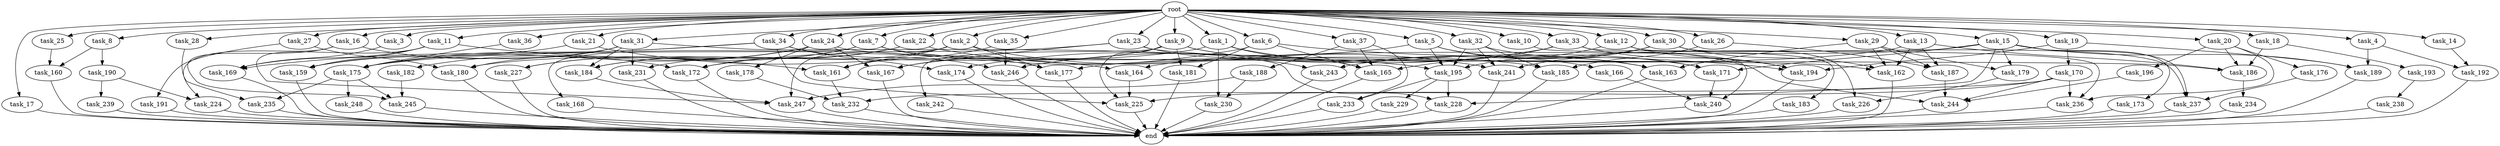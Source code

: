 digraph G {
  root [size="0.000000"];
  task_1 [size="10.240000"];
  task_2 [size="10.240000"];
  task_3 [size="10.240000"];
  task_4 [size="10.240000"];
  task_5 [size="10.240000"];
  task_6 [size="10.240000"];
  task_7 [size="10.240000"];
  task_8 [size="10.240000"];
  task_9 [size="10.240000"];
  task_10 [size="10.240000"];
  task_11 [size="10.240000"];
  task_12 [size="10.240000"];
  task_13 [size="10.240000"];
  task_14 [size="10.240000"];
  task_15 [size="10.240000"];
  task_16 [size="10.240000"];
  task_17 [size="10.240000"];
  task_18 [size="10.240000"];
  task_19 [size="10.240000"];
  task_20 [size="10.240000"];
  task_21 [size="10.240000"];
  task_22 [size="10.240000"];
  task_23 [size="10.240000"];
  task_24 [size="10.240000"];
  task_25 [size="10.240000"];
  task_26 [size="10.240000"];
  task_27 [size="10.240000"];
  task_28 [size="10.240000"];
  task_29 [size="10.240000"];
  task_30 [size="10.240000"];
  task_31 [size="10.240000"];
  task_32 [size="10.240000"];
  task_33 [size="10.240000"];
  task_34 [size="10.240000"];
  task_35 [size="10.240000"];
  task_36 [size="10.240000"];
  task_37 [size="10.240000"];
  task_159 [size="16664473108.480000"];
  task_160 [size="9363028705.280001"];
  task_161 [size="11081015623.680000"];
  task_162 [size="13657996001.280001"];
  task_163 [size="11854109736.960001"];
  task_164 [size="11166914969.600000"];
  task_165 [size="8504035246.080000"];
  task_166 [size="5497558138.880000"];
  task_167 [size="15461882265.600000"];
  task_168 [size="2147483648.000000"];
  task_169 [size="13572096655.360001"];
  task_170 [size="1374389534.720000"];
  task_171 [size="10479720202.240000"];
  task_172 [size="9019431321.600000"];
  task_173 [size="4209067950.080000"];
  task_174 [size="12799002542.080000"];
  task_175 [size="20701742366.720001"];
  task_176 [size="3092376453.120000"];
  task_177 [size="4294967296.000000"];
  task_178 [size="8589934592.000000"];
  task_179 [size="6356551598.080000"];
  task_180 [size="10479720202.240000"];
  task_181 [size="6871947673.600000"];
  task_182 [size="8589934592.000000"];
  task_183 [size="2147483648.000000"];
  task_184 [size="13142599925.760000"];
  task_185 [size="14602888806.400000"];
  task_186 [size="10737418240.000000"];
  task_187 [size="9878424780.800001"];
  task_188 [size="2147483648.000000"];
  task_189 [size="9792525434.880001"];
  task_190 [size="773094113.280000"];
  task_191 [size="4209067950.080000"];
  task_192 [size="4982162063.360000"];
  task_193 [size="5497558138.880000"];
  task_194 [size="9105330667.520000"];
  task_195 [size="17351667875.840000"];
  task_196 [size="3092376453.120000"];
  task_224 [size="10737418240.000000"];
  task_225 [size="26542897889.279999"];
  task_226 [size="5239860101.120000"];
  task_227 [size="10737418240.000000"];
  task_228 [size="10050223472.639999"];
  task_229 [size="343597383.680000"];
  task_230 [size="9363028705.280001"];
  task_231 [size="6871947673.600000"];
  task_232 [size="14688788152.320000"];
  task_233 [size="2491081031.680000"];
  task_234 [size="3092376453.120000"];
  task_235 [size="4294967296.000000"];
  task_236 [size="14259291422.720001"];
  task_237 [size="7730941132.800000"];
  task_238 [size="773094113.280000"];
  task_239 [size="8589934592.000000"];
  task_240 [size="8675833937.920000"];
  task_241 [size="9019431321.600000"];
  task_242 [size="5497558138.880000"];
  task_243 [size="3521873182.720000"];
  task_244 [size="13657996001.280001"];
  task_245 [size="8504035246.080000"];
  task_246 [size="18296560680.959999"];
  task_247 [size="16320875724.800001"];
  task_248 [size="2147483648.000000"];
  end [size="0.000000"];

  root -> task_1 [size="1.000000"];
  root -> task_2 [size="1.000000"];
  root -> task_3 [size="1.000000"];
  root -> task_4 [size="1.000000"];
  root -> task_5 [size="1.000000"];
  root -> task_6 [size="1.000000"];
  root -> task_7 [size="1.000000"];
  root -> task_8 [size="1.000000"];
  root -> task_9 [size="1.000000"];
  root -> task_10 [size="1.000000"];
  root -> task_11 [size="1.000000"];
  root -> task_12 [size="1.000000"];
  root -> task_13 [size="1.000000"];
  root -> task_14 [size="1.000000"];
  root -> task_15 [size="1.000000"];
  root -> task_16 [size="1.000000"];
  root -> task_17 [size="1.000000"];
  root -> task_18 [size="1.000000"];
  root -> task_19 [size="1.000000"];
  root -> task_20 [size="1.000000"];
  root -> task_21 [size="1.000000"];
  root -> task_22 [size="1.000000"];
  root -> task_23 [size="1.000000"];
  root -> task_24 [size="1.000000"];
  root -> task_25 [size="1.000000"];
  root -> task_26 [size="1.000000"];
  root -> task_27 [size="1.000000"];
  root -> task_28 [size="1.000000"];
  root -> task_29 [size="1.000000"];
  root -> task_30 [size="1.000000"];
  root -> task_31 [size="1.000000"];
  root -> task_32 [size="1.000000"];
  root -> task_33 [size="1.000000"];
  root -> task_34 [size="1.000000"];
  root -> task_35 [size="1.000000"];
  root -> task_36 [size="1.000000"];
  root -> task_37 [size="1.000000"];
  task_1 -> task_165 [size="75497472.000000"];
  task_1 -> task_171 [size="75497472.000000"];
  task_1 -> task_180 [size="75497472.000000"];
  task_1 -> task_230 [size="75497472.000000"];
  task_2 -> task_161 [size="134217728.000000"];
  task_2 -> task_177 [size="134217728.000000"];
  task_2 -> task_231 [size="134217728.000000"];
  task_2 -> task_241 [size="134217728.000000"];
  task_2 -> task_247 [size="134217728.000000"];
  task_3 -> task_169 [size="75497472.000000"];
  task_4 -> task_189 [size="411041792.000000"];
  task_4 -> task_192 [size="411041792.000000"];
  task_5 -> task_163 [size="411041792.000000"];
  task_5 -> task_174 [size="411041792.000000"];
  task_5 -> task_195 [size="411041792.000000"];
  task_5 -> task_244 [size="411041792.000000"];
  task_6 -> task_165 [size="134217728.000000"];
  task_6 -> task_172 [size="134217728.000000"];
  task_6 -> task_181 [size="134217728.000000"];
  task_6 -> task_194 [size="134217728.000000"];
  task_7 -> task_168 [size="209715200.000000"];
  task_7 -> task_177 [size="209715200.000000"];
  task_7 -> task_184 [size="209715200.000000"];
  task_7 -> task_185 [size="209715200.000000"];
  task_7 -> task_227 [size="209715200.000000"];
  task_8 -> task_160 [size="75497472.000000"];
  task_8 -> task_190 [size="75497472.000000"];
  task_9 -> task_163 [size="536870912.000000"];
  task_9 -> task_166 [size="536870912.000000"];
  task_9 -> task_167 [size="536870912.000000"];
  task_9 -> task_181 [size="536870912.000000"];
  task_9 -> task_225 [size="536870912.000000"];
  task_9 -> task_242 [size="536870912.000000"];
  task_10 -> task_240 [size="134217728.000000"];
  task_11 -> task_159 [size="411041792.000000"];
  task_11 -> task_161 [size="411041792.000000"];
  task_11 -> task_169 [size="411041792.000000"];
  task_11 -> task_247 [size="411041792.000000"];
  task_12 -> task_183 [size="209715200.000000"];
  task_12 -> task_194 [size="209715200.000000"];
  task_12 -> task_195 [size="209715200.000000"];
  task_12 -> task_226 [size="209715200.000000"];
  task_13 -> task_162 [size="75497472.000000"];
  task_13 -> task_177 [size="75497472.000000"];
  task_13 -> task_186 [size="75497472.000000"];
  task_13 -> task_187 [size="75497472.000000"];
  task_14 -> task_192 [size="75497472.000000"];
  task_15 -> task_164 [size="411041792.000000"];
  task_15 -> task_171 [size="411041792.000000"];
  task_15 -> task_173 [size="411041792.000000"];
  task_15 -> task_179 [size="411041792.000000"];
  task_15 -> task_189 [size="411041792.000000"];
  task_15 -> task_228 [size="411041792.000000"];
  task_15 -> task_237 [size="411041792.000000"];
  task_16 -> task_172 [size="209715200.000000"];
  task_16 -> task_224 [size="209715200.000000"];
  task_16 -> task_245 [size="209715200.000000"];
  task_17 -> end [size="1.000000"];
  task_18 -> task_186 [size="536870912.000000"];
  task_18 -> task_193 [size="536870912.000000"];
  task_19 -> task_170 [size="134217728.000000"];
  task_19 -> task_189 [size="134217728.000000"];
  task_19 -> task_194 [size="134217728.000000"];
  task_20 -> task_176 [size="301989888.000000"];
  task_20 -> task_186 [size="301989888.000000"];
  task_20 -> task_196 [size="301989888.000000"];
  task_20 -> task_236 [size="301989888.000000"];
  task_21 -> task_159 [size="679477248.000000"];
  task_21 -> task_164 [size="679477248.000000"];
  task_22 -> task_172 [size="536870912.000000"];
  task_22 -> task_184 [size="536870912.000000"];
  task_22 -> task_195 [size="536870912.000000"];
  task_23 -> task_167 [size="134217728.000000"];
  task_23 -> task_175 [size="134217728.000000"];
  task_23 -> task_186 [size="134217728.000000"];
  task_23 -> task_243 [size="134217728.000000"];
  task_24 -> task_162 [size="838860800.000000"];
  task_24 -> task_167 [size="838860800.000000"];
  task_24 -> task_175 [size="838860800.000000"];
  task_24 -> task_178 [size="838860800.000000"];
  task_24 -> task_182 [size="838860800.000000"];
  task_24 -> task_227 [size="838860800.000000"];
  task_25 -> task_160 [size="838860800.000000"];
  task_26 -> task_185 [size="679477248.000000"];
  task_26 -> task_187 [size="679477248.000000"];
  task_27 -> task_180 [size="411041792.000000"];
  task_27 -> task_191 [size="411041792.000000"];
  task_28 -> task_235 [size="209715200.000000"];
  task_29 -> task_162 [size="209715200.000000"];
  task_29 -> task_163 [size="209715200.000000"];
  task_29 -> task_179 [size="209715200.000000"];
  task_29 -> task_187 [size="209715200.000000"];
  task_30 -> task_162 [size="209715200.000000"];
  task_30 -> task_237 [size="209715200.000000"];
  task_30 -> task_241 [size="209715200.000000"];
  task_30 -> task_243 [size="209715200.000000"];
  task_31 -> task_159 [size="536870912.000000"];
  task_31 -> task_180 [size="536870912.000000"];
  task_31 -> task_184 [size="536870912.000000"];
  task_31 -> task_228 [size="536870912.000000"];
  task_31 -> task_231 [size="536870912.000000"];
  task_32 -> task_171 [size="536870912.000000"];
  task_32 -> task_185 [size="536870912.000000"];
  task_32 -> task_195 [size="536870912.000000"];
  task_32 -> task_241 [size="536870912.000000"];
  task_33 -> task_165 [size="411041792.000000"];
  task_33 -> task_194 [size="411041792.000000"];
  task_33 -> task_236 [size="411041792.000000"];
  task_33 -> task_246 [size="411041792.000000"];
  task_34 -> task_169 [size="838860800.000000"];
  task_34 -> task_174 [size="838860800.000000"];
  task_34 -> task_175 [size="838860800.000000"];
  task_34 -> task_225 [size="838860800.000000"];
  task_34 -> task_246 [size="838860800.000000"];
  task_35 -> task_161 [size="536870912.000000"];
  task_35 -> task_246 [size="536870912.000000"];
  task_36 -> task_175 [size="209715200.000000"];
  task_37 -> task_165 [size="209715200.000000"];
  task_37 -> task_188 [size="209715200.000000"];
  task_37 -> task_233 [size="209715200.000000"];
  task_159 -> end [size="1.000000"];
  task_160 -> end [size="1.000000"];
  task_161 -> task_232 [size="75497472.000000"];
  task_162 -> end [size="1.000000"];
  task_163 -> end [size="1.000000"];
  task_164 -> task_225 [size="536870912.000000"];
  task_165 -> end [size="1.000000"];
  task_166 -> task_240 [size="301989888.000000"];
  task_167 -> end [size="1.000000"];
  task_168 -> end [size="1.000000"];
  task_169 -> end [size="1.000000"];
  task_170 -> task_225 [size="679477248.000000"];
  task_170 -> task_232 [size="679477248.000000"];
  task_170 -> task_236 [size="679477248.000000"];
  task_170 -> task_244 [size="679477248.000000"];
  task_171 -> task_240 [size="411041792.000000"];
  task_172 -> end [size="1.000000"];
  task_173 -> end [size="1.000000"];
  task_174 -> end [size="1.000000"];
  task_175 -> task_235 [size="209715200.000000"];
  task_175 -> task_245 [size="209715200.000000"];
  task_175 -> task_248 [size="209715200.000000"];
  task_176 -> task_237 [size="134217728.000000"];
  task_177 -> end [size="1.000000"];
  task_178 -> task_232 [size="679477248.000000"];
  task_179 -> task_226 [size="301989888.000000"];
  task_180 -> end [size="1.000000"];
  task_181 -> end [size="1.000000"];
  task_182 -> task_245 [size="411041792.000000"];
  task_183 -> end [size="1.000000"];
  task_184 -> task_247 [size="209715200.000000"];
  task_185 -> end [size="1.000000"];
  task_186 -> task_234 [size="301989888.000000"];
  task_187 -> task_244 [size="209715200.000000"];
  task_188 -> task_230 [size="838860800.000000"];
  task_188 -> task_247 [size="838860800.000000"];
  task_189 -> end [size="1.000000"];
  task_190 -> task_224 [size="838860800.000000"];
  task_190 -> task_239 [size="838860800.000000"];
  task_191 -> end [size="1.000000"];
  task_192 -> end [size="1.000000"];
  task_193 -> task_238 [size="75497472.000000"];
  task_194 -> end [size="1.000000"];
  task_195 -> task_228 [size="33554432.000000"];
  task_195 -> task_229 [size="33554432.000000"];
  task_195 -> task_233 [size="33554432.000000"];
  task_196 -> task_244 [size="33554432.000000"];
  task_224 -> end [size="1.000000"];
  task_225 -> end [size="1.000000"];
  task_226 -> end [size="1.000000"];
  task_227 -> end [size="1.000000"];
  task_228 -> end [size="1.000000"];
  task_229 -> end [size="1.000000"];
  task_230 -> end [size="1.000000"];
  task_231 -> end [size="1.000000"];
  task_232 -> end [size="1.000000"];
  task_233 -> end [size="1.000000"];
  task_234 -> end [size="1.000000"];
  task_235 -> end [size="1.000000"];
  task_236 -> end [size="1.000000"];
  task_237 -> end [size="1.000000"];
  task_238 -> end [size="1.000000"];
  task_239 -> end [size="1.000000"];
  task_240 -> end [size="1.000000"];
  task_241 -> end [size="1.000000"];
  task_242 -> end [size="1.000000"];
  task_243 -> end [size="1.000000"];
  task_244 -> end [size="1.000000"];
  task_245 -> end [size="1.000000"];
  task_246 -> end [size="1.000000"];
  task_247 -> end [size="1.000000"];
  task_248 -> end [size="1.000000"];
}
